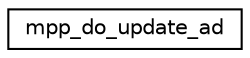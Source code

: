 digraph "Graphical Class Hierarchy"
{
 // INTERACTIVE_SVG=YES
 // LATEX_PDF_SIZE
  edge [fontname="Helvetica",fontsize="10",labelfontname="Helvetica",labelfontsize="10"];
  node [fontname="Helvetica",fontsize="10",shape=record];
  rankdir="LR";
  Node0 [label="mpp_do_update_ad",height=0.2,width=0.4,color="black", fillcolor="white", style="filled",URL="$interfacempp__domains__mod_1_1mpp__do__update__ad.html",tooltip=" "];
}
